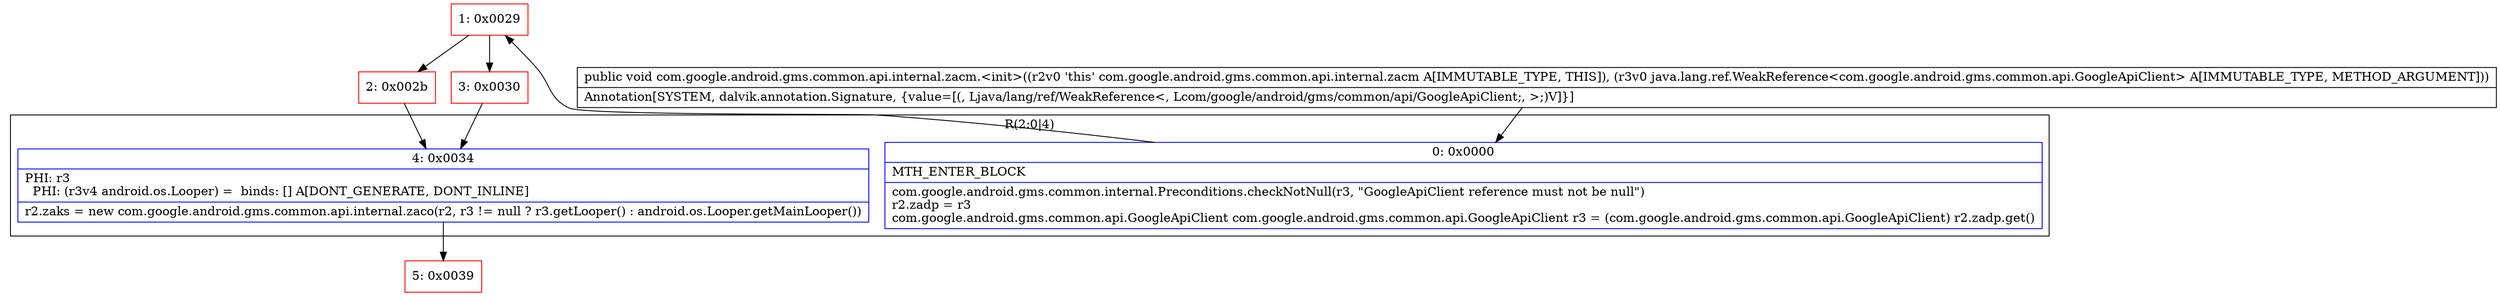digraph "CFG forcom.google.android.gms.common.api.internal.zacm.\<init\>(Ljava\/lang\/ref\/WeakReference;)V" {
subgraph cluster_Region_1342337548 {
label = "R(2:0|4)";
node [shape=record,color=blue];
Node_0 [shape=record,label="{0\:\ 0x0000|MTH_ENTER_BLOCK\l|com.google.android.gms.common.internal.Preconditions.checkNotNull(r3, \"GoogleApiClient reference must not be null\")\lr2.zadp = r3\lcom.google.android.gms.common.api.GoogleApiClient com.google.android.gms.common.api.GoogleApiClient r3 = (com.google.android.gms.common.api.GoogleApiClient) r2.zadp.get()\l}"];
Node_4 [shape=record,label="{4\:\ 0x0034|PHI: r3 \l  PHI: (r3v4 android.os.Looper) =  binds: [] A[DONT_GENERATE, DONT_INLINE]\l|r2.zaks = new com.google.android.gms.common.api.internal.zaco(r2, r3 != null ? r3.getLooper() : android.os.Looper.getMainLooper())\l}"];
}
Node_1 [shape=record,color=red,label="{1\:\ 0x0029}"];
Node_2 [shape=record,color=red,label="{2\:\ 0x002b}"];
Node_3 [shape=record,color=red,label="{3\:\ 0x0030}"];
Node_5 [shape=record,color=red,label="{5\:\ 0x0039}"];
MethodNode[shape=record,label="{public void com.google.android.gms.common.api.internal.zacm.\<init\>((r2v0 'this' com.google.android.gms.common.api.internal.zacm A[IMMUTABLE_TYPE, THIS]), (r3v0 java.lang.ref.WeakReference\<com.google.android.gms.common.api.GoogleApiClient\> A[IMMUTABLE_TYPE, METHOD_ARGUMENT]))  | Annotation[SYSTEM, dalvik.annotation.Signature, \{value=[(, Ljava\/lang\/ref\/WeakReference\<, Lcom\/google\/android\/gms\/common\/api\/GoogleApiClient;, \>;)V]\}]\l}"];
MethodNode -> Node_0;
Node_0 -> Node_1;
Node_4 -> Node_5;
Node_1 -> Node_2;
Node_1 -> Node_3;
Node_2 -> Node_4;
Node_3 -> Node_4;
}

